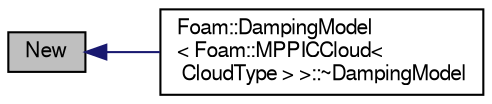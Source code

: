 digraph "New"
{
  bgcolor="transparent";
  edge [fontname="FreeSans",fontsize="10",labelfontname="FreeSans",labelfontsize="10"];
  node [fontname="FreeSans",fontsize="10",shape=record];
  rankdir="LR";
  Node15 [label="New",height=0.2,width=0.4,color="black", fillcolor="grey75", style="filled", fontcolor="black"];
  Node15 -> Node16 [dir="back",color="midnightblue",fontsize="10",style="solid",fontname="FreeSans"];
  Node16 [label="Foam::DampingModel\l\< Foam::MPPICCloud\<\l CloudType \> \>::~DampingModel",height=0.2,width=0.4,color="black",URL="$a23794.html#a24285b5f6a8020e065b8fe7c8d4a2a77",tooltip="Destructor. "];
}
